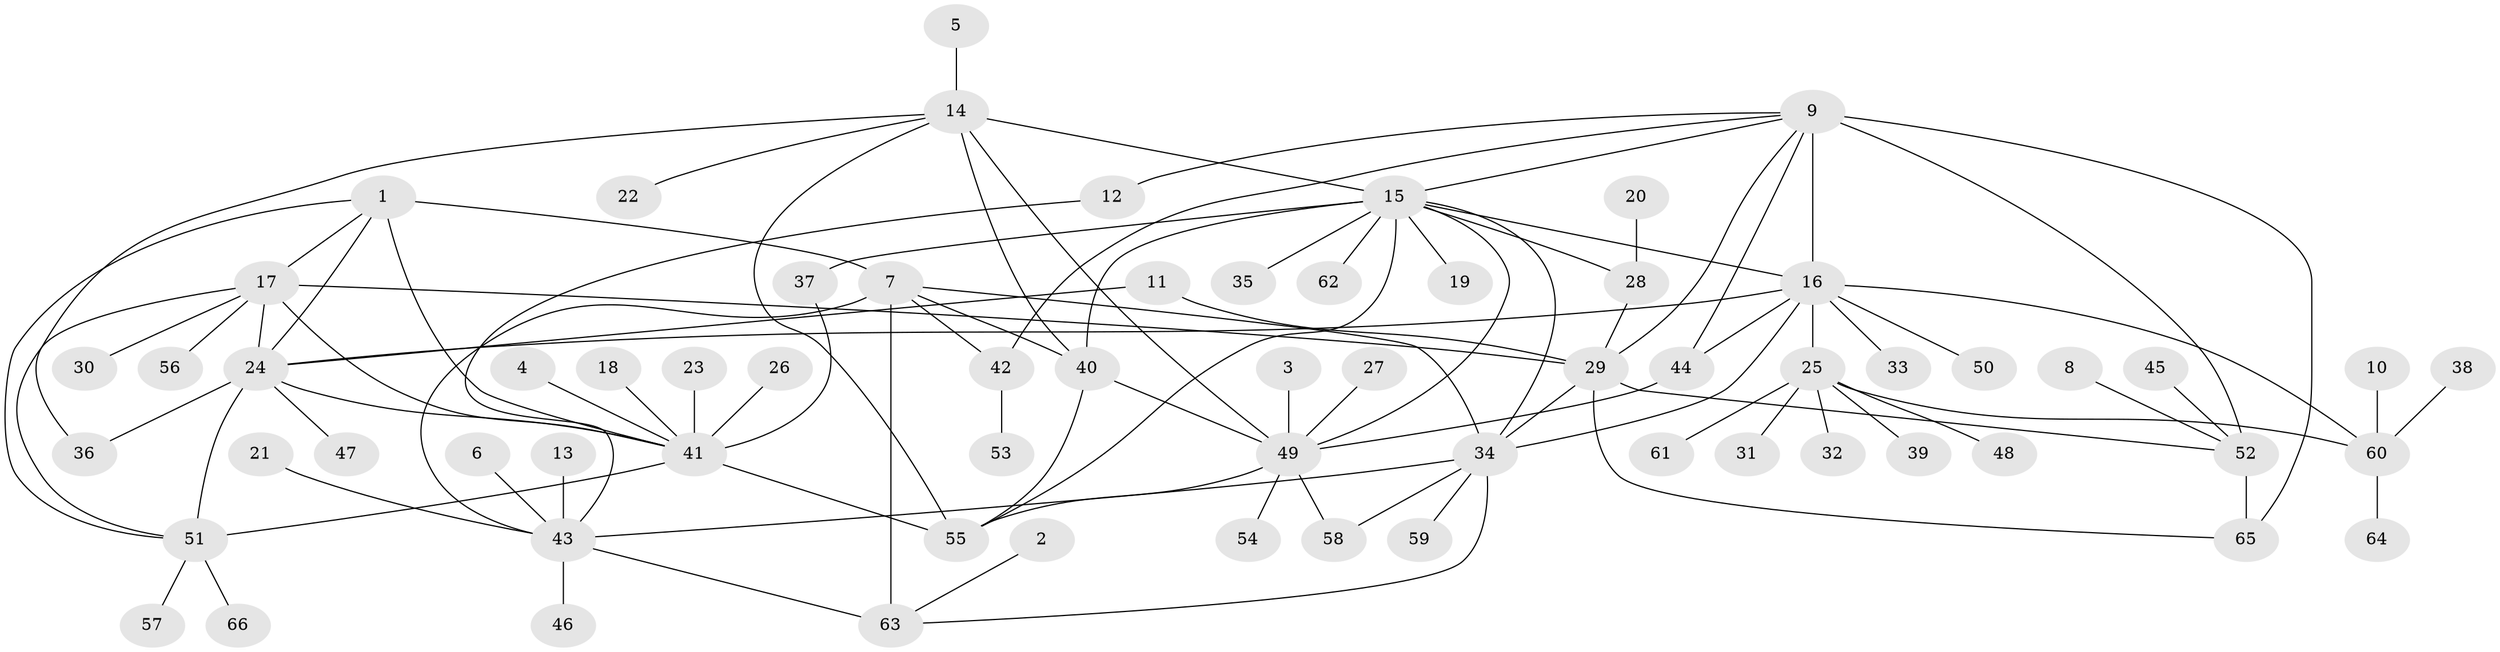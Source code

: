 // original degree distribution, {6: 0.03787878787878788, 12: 0.022727272727272728, 5: 0.007575757575757576, 8: 0.06818181818181818, 7: 0.030303030303030304, 15: 0.007575757575757576, 11: 0.015151515151515152, 10: 0.015151515151515152, 9: 0.022727272727272728, 4: 0.007575757575757576, 1: 0.5454545454545454, 3: 0.03787878787878788, 2: 0.18181818181818182}
// Generated by graph-tools (version 1.1) at 2025/02/03/09/25 03:02:35]
// undirected, 66 vertices, 100 edges
graph export_dot {
graph [start="1"]
  node [color=gray90,style=filled];
  1;
  2;
  3;
  4;
  5;
  6;
  7;
  8;
  9;
  10;
  11;
  12;
  13;
  14;
  15;
  16;
  17;
  18;
  19;
  20;
  21;
  22;
  23;
  24;
  25;
  26;
  27;
  28;
  29;
  30;
  31;
  32;
  33;
  34;
  35;
  36;
  37;
  38;
  39;
  40;
  41;
  42;
  43;
  44;
  45;
  46;
  47;
  48;
  49;
  50;
  51;
  52;
  53;
  54;
  55;
  56;
  57;
  58;
  59;
  60;
  61;
  62;
  63;
  64;
  65;
  66;
  1 -- 7 [weight=1.0];
  1 -- 17 [weight=1.0];
  1 -- 24 [weight=1.0];
  1 -- 41 [weight=2.0];
  1 -- 51 [weight=1.0];
  2 -- 63 [weight=1.0];
  3 -- 49 [weight=1.0];
  4 -- 41 [weight=1.0];
  5 -- 14 [weight=1.0];
  6 -- 43 [weight=1.0];
  7 -- 34 [weight=2.0];
  7 -- 40 [weight=1.0];
  7 -- 42 [weight=1.0];
  7 -- 43 [weight=2.0];
  7 -- 63 [weight=4.0];
  8 -- 52 [weight=1.0];
  9 -- 12 [weight=1.0];
  9 -- 15 [weight=1.0];
  9 -- 16 [weight=1.0];
  9 -- 29 [weight=2.0];
  9 -- 42 [weight=1.0];
  9 -- 44 [weight=1.0];
  9 -- 52 [weight=4.0];
  9 -- 65 [weight=2.0];
  10 -- 60 [weight=1.0];
  11 -- 24 [weight=1.0];
  11 -- 29 [weight=1.0];
  12 -- 43 [weight=1.0];
  13 -- 43 [weight=1.0];
  14 -- 15 [weight=2.0];
  14 -- 22 [weight=1.0];
  14 -- 36 [weight=1.0];
  14 -- 40 [weight=2.0];
  14 -- 49 [weight=2.0];
  14 -- 55 [weight=2.0];
  15 -- 16 [weight=1.0];
  15 -- 19 [weight=1.0];
  15 -- 28 [weight=1.0];
  15 -- 34 [weight=1.0];
  15 -- 35 [weight=1.0];
  15 -- 37 [weight=1.0];
  15 -- 40 [weight=1.0];
  15 -- 49 [weight=1.0];
  15 -- 55 [weight=1.0];
  15 -- 62 [weight=1.0];
  16 -- 24 [weight=1.0];
  16 -- 25 [weight=6.0];
  16 -- 33 [weight=1.0];
  16 -- 34 [weight=1.0];
  16 -- 44 [weight=1.0];
  16 -- 50 [weight=1.0];
  16 -- 60 [weight=3.0];
  17 -- 24 [weight=1.0];
  17 -- 29 [weight=1.0];
  17 -- 30 [weight=1.0];
  17 -- 41 [weight=2.0];
  17 -- 51 [weight=1.0];
  17 -- 56 [weight=1.0];
  18 -- 41 [weight=1.0];
  20 -- 28 [weight=1.0];
  21 -- 43 [weight=1.0];
  23 -- 41 [weight=1.0];
  24 -- 36 [weight=1.0];
  24 -- 41 [weight=2.0];
  24 -- 47 [weight=1.0];
  24 -- 51 [weight=1.0];
  25 -- 31 [weight=1.0];
  25 -- 32 [weight=1.0];
  25 -- 39 [weight=1.0];
  25 -- 48 [weight=1.0];
  25 -- 60 [weight=2.0];
  25 -- 61 [weight=1.0];
  26 -- 41 [weight=1.0];
  27 -- 49 [weight=1.0];
  28 -- 29 [weight=1.0];
  29 -- 34 [weight=1.0];
  29 -- 52 [weight=2.0];
  29 -- 65 [weight=1.0];
  34 -- 43 [weight=1.0];
  34 -- 58 [weight=1.0];
  34 -- 59 [weight=1.0];
  34 -- 63 [weight=2.0];
  37 -- 41 [weight=1.0];
  38 -- 60 [weight=1.0];
  40 -- 49 [weight=1.0];
  40 -- 55 [weight=1.0];
  41 -- 51 [weight=2.0];
  41 -- 55 [weight=1.0];
  42 -- 53 [weight=1.0];
  43 -- 46 [weight=1.0];
  43 -- 63 [weight=2.0];
  44 -- 49 [weight=1.0];
  45 -- 52 [weight=1.0];
  49 -- 54 [weight=1.0];
  49 -- 55 [weight=1.0];
  49 -- 58 [weight=1.0];
  51 -- 57 [weight=1.0];
  51 -- 66 [weight=1.0];
  52 -- 65 [weight=2.0];
  60 -- 64 [weight=1.0];
}
